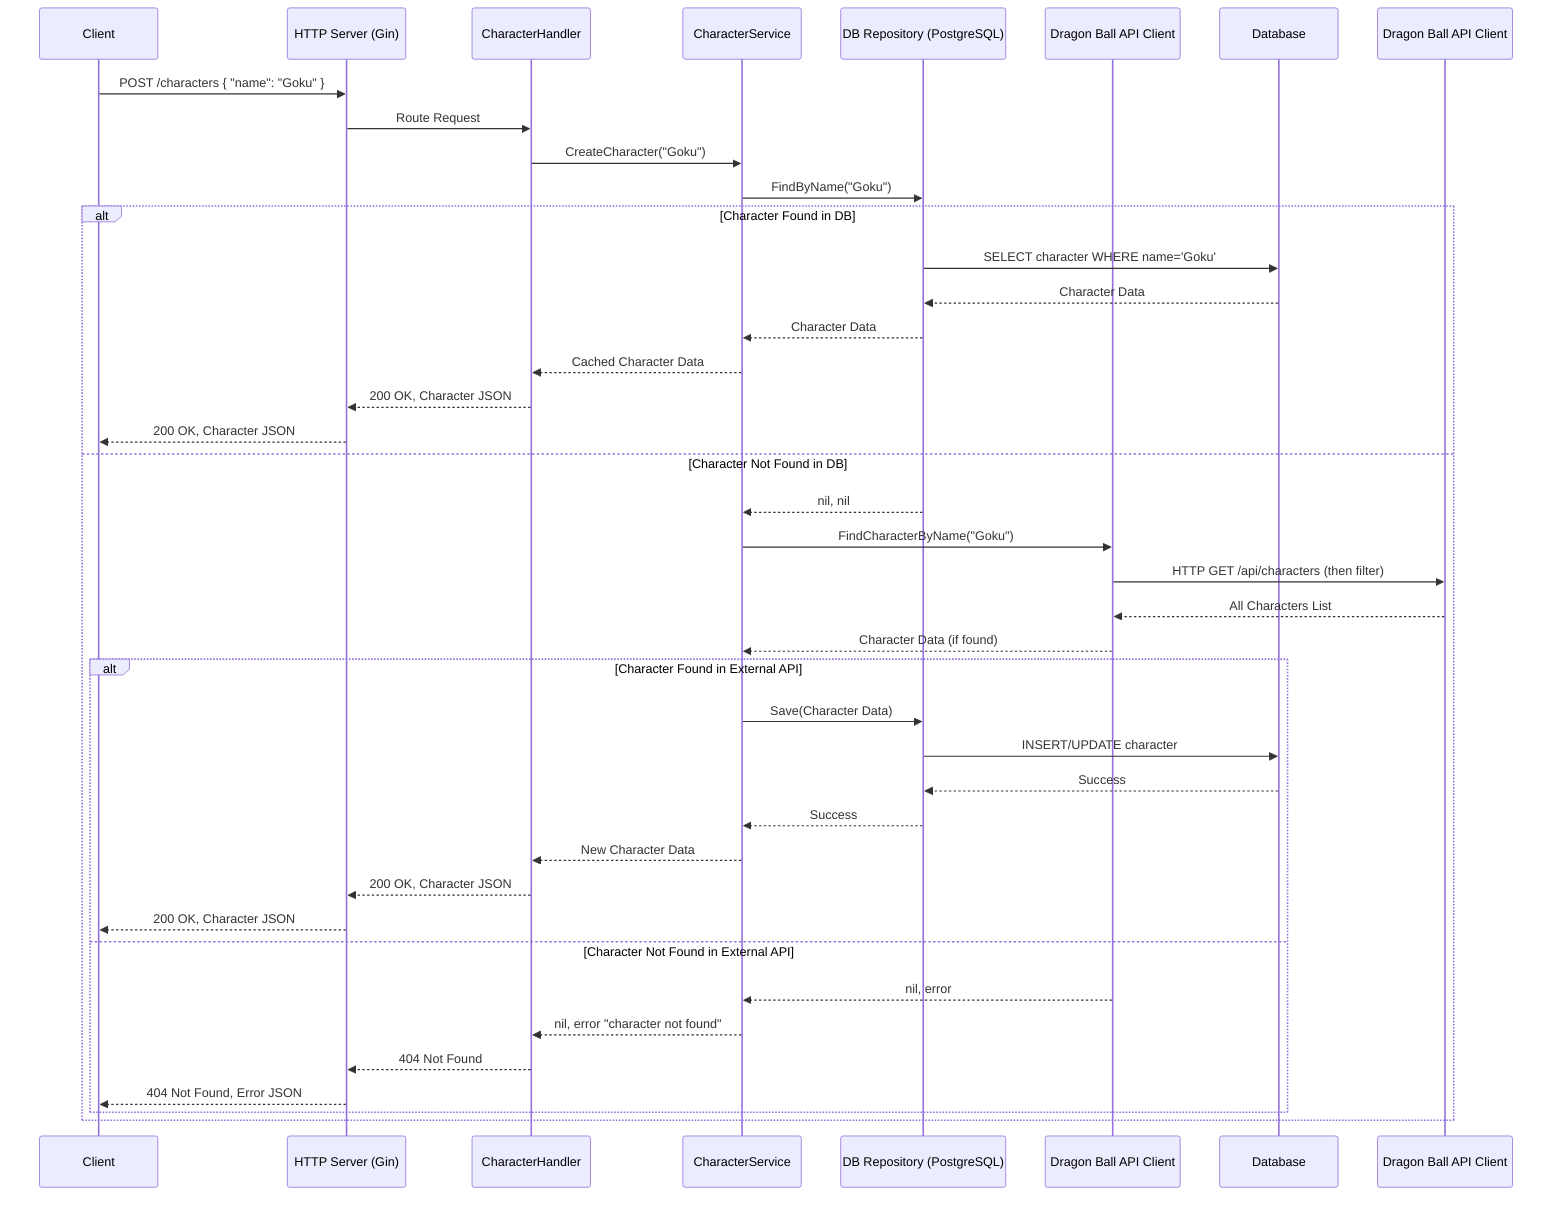 sequenceDiagram
    participant Client
    participant GinServer as HTTP Server (Gin)
    participant CharacterHandler
    participant CharacterService
    participant CharacterRepository as DB Repository (PostgreSQL)
    participant ExternalAPIService as Dragon Ball API Client
    participant PostgreSQL as Database

    Client->>GinServer: POST /characters { "name": "Goku" }
    GinServer->>CharacterHandler: Route Request
    CharacterHandler->>CharacterService: CreateCharacter("Goku")

    CharacterService->>CharacterRepository: FindByName("Goku")
    alt Character Found in DB
        CharacterRepository->>PostgreSQL: SELECT character WHERE name='Goku'
        PostgreSQL-->>CharacterRepository: Character Data
        CharacterRepository-->>CharacterService: Character Data
        CharacterService-->>CharacterHandler: Cached Character Data
        CharacterHandler-->>GinServer: 200 OK, Character JSON
        GinServer-->>Client: 200 OK, Character JSON
    else Character Not Found in DB
        CharacterRepository-->>CharacterService: nil, nil
        CharacterService->>ExternalAPIService: FindCharacterByName("Goku")
        ExternalAPIService->>Dragon Ball API Client: HTTP GET /api/characters (then filter)
        Dragon Ball API Client-->>ExternalAPIService: All Characters List
        ExternalAPIService-->>CharacterService: Character Data (if found)
        alt Character Found in External API
            CharacterService->>CharacterRepository: Save(Character Data)
            CharacterRepository->>PostgreSQL: INSERT/UPDATE character
            PostgreSQL-->>CharacterRepository: Success
            CharacterRepository-->>CharacterService: Success
            CharacterService-->>CharacterHandler: New Character Data
            CharacterHandler-->>GinServer: 200 OK, Character JSON
            GinServer-->>Client: 200 OK, Character JSON
        else Character Not Found in External API
            ExternalAPIService-->>CharacterService: nil, error
            CharacterService-->>CharacterHandler: nil, error "character not found"
            CharacterHandler-->>GinServer: 404 Not Found
            GinServer-->>Client: 404 Not Found, Error JSON
        end
    end
